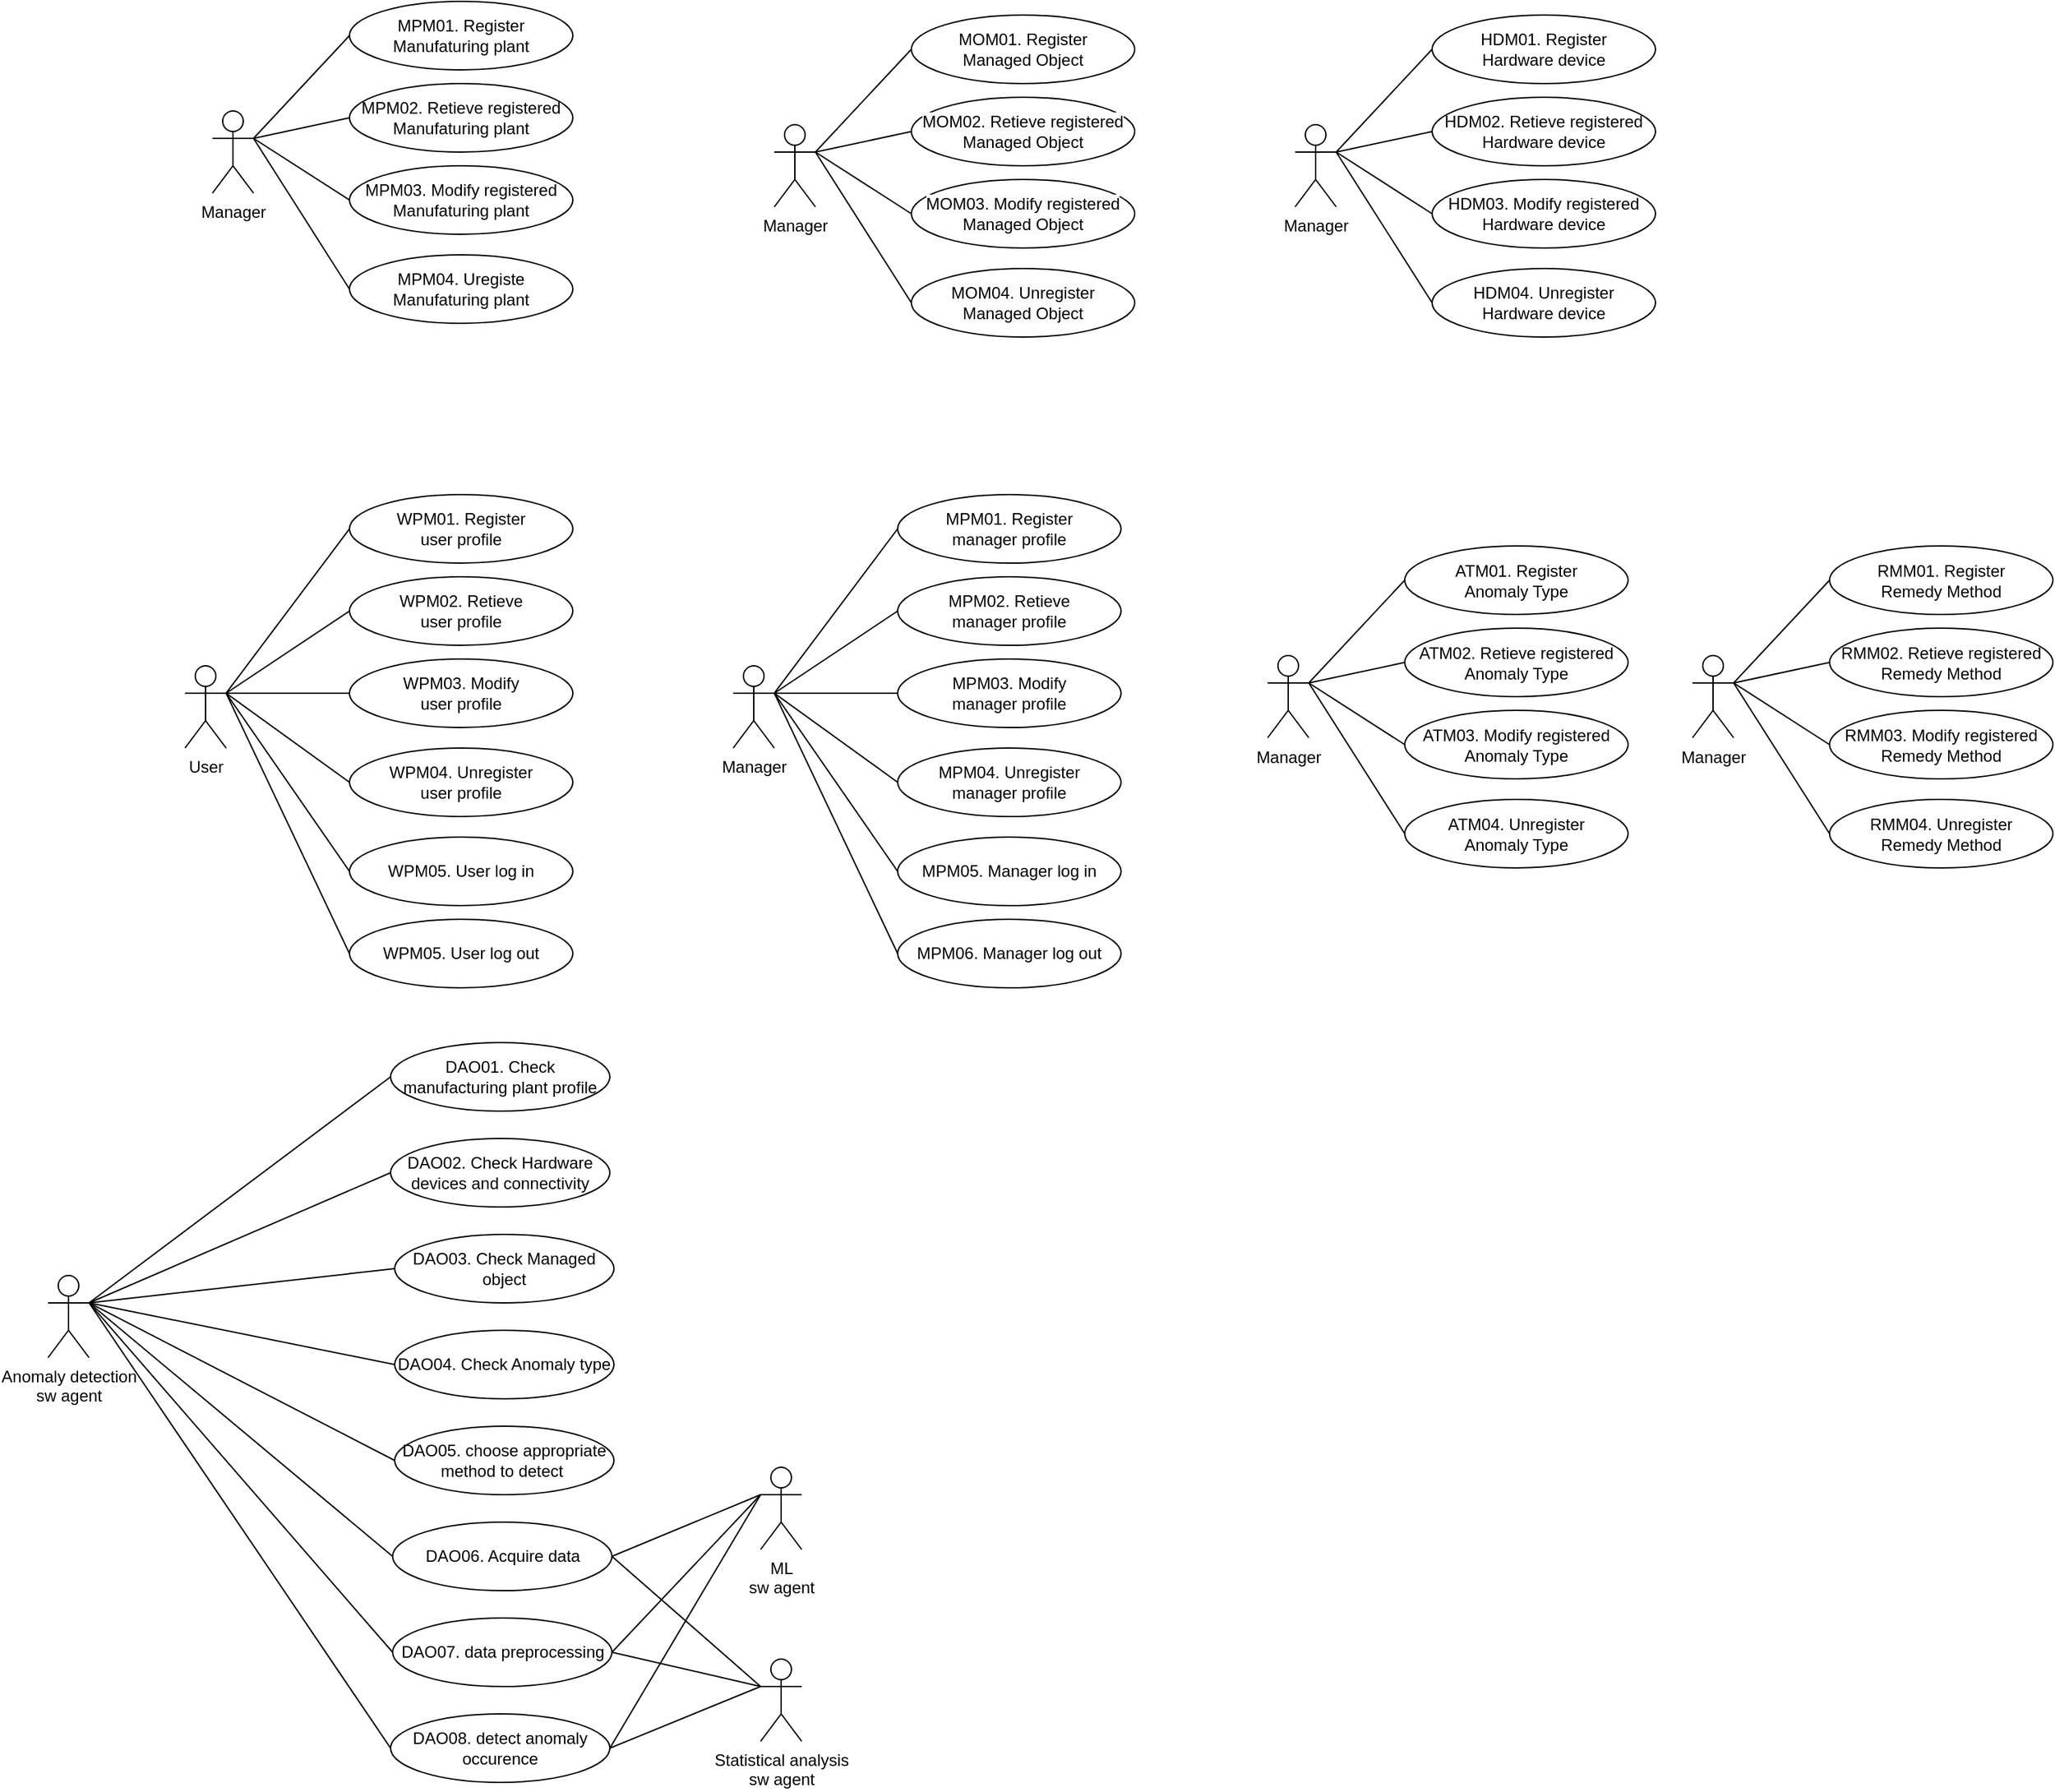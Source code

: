 <mxfile version="21.1.1" type="github">
  <diagram name="페이지-1" id="J1Gyva_0x2IWe9NpJs1t">
    <mxGraphModel dx="1488" dy="672" grid="1" gridSize="10" guides="1" tooltips="1" connect="1" arrows="1" fold="1" page="1" pageScale="1" pageWidth="827" pageHeight="1169" math="0" shadow="0">
      <root>
        <mxCell id="0" />
        <mxCell id="1" parent="0" />
        <mxCell id="SL4sinLKfhVQvQPkShJp-2" value="Manager" style="shape=umlActor;verticalLabelPosition=bottom;verticalAlign=top;html=1;outlineConnect=0;" vertex="1" parent="1">
          <mxGeometry x="-650" y="140" width="30" height="60" as="geometry" />
        </mxCell>
        <mxCell id="SL4sinLKfhVQvQPkShJp-3" value="MPM01. Register Manufaturing plant" style="ellipse;whiteSpace=wrap;html=1;" vertex="1" parent="1">
          <mxGeometry x="-550" y="60" width="163" height="50" as="geometry" />
        </mxCell>
        <mxCell id="SL4sinLKfhVQvQPkShJp-4" value="MPM02. Retieve registered Manufaturing plant" style="ellipse;whiteSpace=wrap;html=1;" vertex="1" parent="1">
          <mxGeometry x="-550" y="120" width="163" height="50" as="geometry" />
        </mxCell>
        <mxCell id="SL4sinLKfhVQvQPkShJp-5" value="MPM03. Modify registered Manufaturing plant" style="ellipse;whiteSpace=wrap;html=1;" vertex="1" parent="1">
          <mxGeometry x="-550" y="180" width="163" height="50" as="geometry" />
        </mxCell>
        <mxCell id="SL4sinLKfhVQvQPkShJp-6" value="MPM04. Uregiste Manufaturing plant" style="ellipse;whiteSpace=wrap;html=1;" vertex="1" parent="1">
          <mxGeometry x="-550" y="245" width="163" height="50" as="geometry" />
        </mxCell>
        <mxCell id="SL4sinLKfhVQvQPkShJp-8" value="" style="endArrow=none;html=1;rounded=0;exitX=1;exitY=0.333;exitDx=0;exitDy=0;exitPerimeter=0;entryX=0;entryY=0.5;entryDx=0;entryDy=0;" edge="1" parent="1" source="SL4sinLKfhVQvQPkShJp-2" target="SL4sinLKfhVQvQPkShJp-3">
          <mxGeometry width="50" height="50" relative="1" as="geometry">
            <mxPoint x="-390" y="320" as="sourcePoint" />
            <mxPoint x="-340" y="270" as="targetPoint" />
          </mxGeometry>
        </mxCell>
        <mxCell id="SL4sinLKfhVQvQPkShJp-9" value="" style="endArrow=none;html=1;rounded=0;entryX=0;entryY=0.5;entryDx=0;entryDy=0;" edge="1" parent="1" target="SL4sinLKfhVQvQPkShJp-4">
          <mxGeometry width="50" height="50" relative="1" as="geometry">
            <mxPoint x="-620" y="160" as="sourcePoint" />
            <mxPoint x="-540" y="95" as="targetPoint" />
          </mxGeometry>
        </mxCell>
        <mxCell id="SL4sinLKfhVQvQPkShJp-10" value="" style="endArrow=none;html=1;rounded=0;entryX=0;entryY=0.5;entryDx=0;entryDy=0;" edge="1" parent="1" target="SL4sinLKfhVQvQPkShJp-5">
          <mxGeometry width="50" height="50" relative="1" as="geometry">
            <mxPoint x="-620" y="160" as="sourcePoint" />
            <mxPoint x="-540" y="155" as="targetPoint" />
          </mxGeometry>
        </mxCell>
        <mxCell id="SL4sinLKfhVQvQPkShJp-11" value="" style="endArrow=none;html=1;rounded=0;entryX=0;entryY=0.5;entryDx=0;entryDy=0;" edge="1" parent="1" target="SL4sinLKfhVQvQPkShJp-6">
          <mxGeometry width="50" height="50" relative="1" as="geometry">
            <mxPoint x="-620" y="160" as="sourcePoint" />
            <mxPoint x="-540" y="215" as="targetPoint" />
          </mxGeometry>
        </mxCell>
        <mxCell id="SL4sinLKfhVQvQPkShJp-12" value="Manager" style="shape=umlActor;verticalLabelPosition=bottom;verticalAlign=top;html=1;outlineConnect=0;" vertex="1" parent="1">
          <mxGeometry x="-240" y="150" width="30" height="60" as="geometry" />
        </mxCell>
        <mxCell id="SL4sinLKfhVQvQPkShJp-13" value="MOM01. Register &lt;br&gt;Managed Object" style="ellipse;whiteSpace=wrap;html=1;" vertex="1" parent="1">
          <mxGeometry x="-140" y="70" width="163" height="50" as="geometry" />
        </mxCell>
        <mxCell id="SL4sinLKfhVQvQPkShJp-14" value="&lt;span style=&quot;color: rgb(0, 0, 0); font-family: Helvetica; font-size: 12px; font-style: normal; font-variant-ligatures: normal; font-variant-caps: normal; font-weight: 400; letter-spacing: normal; orphans: 2; text-align: center; text-indent: 0px; text-transform: none; widows: 2; word-spacing: 0px; -webkit-text-stroke-width: 0px; background-color: rgb(251, 251, 251); text-decoration-thickness: initial; text-decoration-style: initial; text-decoration-color: initial; float: none; display: inline !important;&quot;&gt;MOM02. Retieve registered Managed Object&lt;/span&gt;" style="ellipse;whiteSpace=wrap;html=1;" vertex="1" parent="1">
          <mxGeometry x="-140" y="130" width="163" height="50" as="geometry" />
        </mxCell>
        <mxCell id="SL4sinLKfhVQvQPkShJp-15" value="&lt;span style=&quot;color: rgb(0, 0, 0); font-family: Helvetica; font-size: 12px; font-style: normal; font-variant-ligatures: normal; font-variant-caps: normal; font-weight: 400; letter-spacing: normal; orphans: 2; text-align: center; text-indent: 0px; text-transform: none; widows: 2; word-spacing: 0px; -webkit-text-stroke-width: 0px; background-color: rgb(251, 251, 251); text-decoration-thickness: initial; text-decoration-style: initial; text-decoration-color: initial; float: none; display: inline !important;&quot;&gt;MOM03. Modify registered Managed Object&lt;/span&gt;" style="ellipse;whiteSpace=wrap;html=1;" vertex="1" parent="1">
          <mxGeometry x="-140" y="190" width="163" height="50" as="geometry" />
        </mxCell>
        <mxCell id="SL4sinLKfhVQvQPkShJp-16" value="&lt;span style=&quot;color: rgb(0, 0, 0); font-family: Helvetica; font-size: 12px; font-style: normal; font-variant-ligatures: normal; font-variant-caps: normal; font-weight: 400; letter-spacing: normal; orphans: 2; text-align: center; text-indent: 0px; text-transform: none; widows: 2; word-spacing: 0px; -webkit-text-stroke-width: 0px; background-color: rgb(251, 251, 251); text-decoration-thickness: initial; text-decoration-style: initial; text-decoration-color: initial; float: none; display: inline !important;&quot;&gt;MOM04. Unregister &lt;br&gt;Managed Object&lt;/span&gt;" style="ellipse;whiteSpace=wrap;html=1;" vertex="1" parent="1">
          <mxGeometry x="-140" y="255" width="163" height="50" as="geometry" />
        </mxCell>
        <mxCell id="SL4sinLKfhVQvQPkShJp-17" value="" style="endArrow=none;html=1;rounded=0;exitX=1;exitY=0.333;exitDx=0;exitDy=0;exitPerimeter=0;entryX=0;entryY=0.5;entryDx=0;entryDy=0;" edge="1" parent="1" source="SL4sinLKfhVQvQPkShJp-12" target="SL4sinLKfhVQvQPkShJp-13">
          <mxGeometry width="50" height="50" relative="1" as="geometry">
            <mxPoint x="20" y="330" as="sourcePoint" />
            <mxPoint x="70" y="280" as="targetPoint" />
          </mxGeometry>
        </mxCell>
        <mxCell id="SL4sinLKfhVQvQPkShJp-18" value="" style="endArrow=none;html=1;rounded=0;entryX=0;entryY=0.5;entryDx=0;entryDy=0;" edge="1" parent="1" target="SL4sinLKfhVQvQPkShJp-14">
          <mxGeometry width="50" height="50" relative="1" as="geometry">
            <mxPoint x="-210" y="170" as="sourcePoint" />
            <mxPoint x="-130" y="105" as="targetPoint" />
          </mxGeometry>
        </mxCell>
        <mxCell id="SL4sinLKfhVQvQPkShJp-19" value="" style="endArrow=none;html=1;rounded=0;entryX=0;entryY=0.5;entryDx=0;entryDy=0;" edge="1" parent="1" target="SL4sinLKfhVQvQPkShJp-15">
          <mxGeometry width="50" height="50" relative="1" as="geometry">
            <mxPoint x="-210" y="170" as="sourcePoint" />
            <mxPoint x="-130" y="165" as="targetPoint" />
          </mxGeometry>
        </mxCell>
        <mxCell id="SL4sinLKfhVQvQPkShJp-20" value="" style="endArrow=none;html=1;rounded=0;entryX=0;entryY=0.5;entryDx=0;entryDy=0;" edge="1" parent="1" target="SL4sinLKfhVQvQPkShJp-16">
          <mxGeometry width="50" height="50" relative="1" as="geometry">
            <mxPoint x="-210" y="170" as="sourcePoint" />
            <mxPoint x="-130" y="225" as="targetPoint" />
          </mxGeometry>
        </mxCell>
        <mxCell id="SL4sinLKfhVQvQPkShJp-30" value="Manager" style="shape=umlActor;verticalLabelPosition=bottom;verticalAlign=top;html=1;outlineConnect=0;" vertex="1" parent="1">
          <mxGeometry x="140" y="150" width="30" height="60" as="geometry" />
        </mxCell>
        <mxCell id="SL4sinLKfhVQvQPkShJp-31" value="HDM01. Register &lt;br&gt;Hardware device" style="ellipse;whiteSpace=wrap;html=1;" vertex="1" parent="1">
          <mxGeometry x="240" y="70" width="163" height="50" as="geometry" />
        </mxCell>
        <mxCell id="SL4sinLKfhVQvQPkShJp-32" value="HDM02. Retieve registered Hardware device" style="ellipse;whiteSpace=wrap;html=1;" vertex="1" parent="1">
          <mxGeometry x="240" y="130" width="163" height="50" as="geometry" />
        </mxCell>
        <mxCell id="SL4sinLKfhVQvQPkShJp-33" value="HDM03. Modify registered Hardware device" style="ellipse;whiteSpace=wrap;html=1;" vertex="1" parent="1">
          <mxGeometry x="240" y="190" width="163" height="50" as="geometry" />
        </mxCell>
        <mxCell id="SL4sinLKfhVQvQPkShJp-34" value="HDM04. Unregister &lt;br&gt;Hardware device" style="ellipse;whiteSpace=wrap;html=1;" vertex="1" parent="1">
          <mxGeometry x="240" y="255" width="163" height="50" as="geometry" />
        </mxCell>
        <mxCell id="SL4sinLKfhVQvQPkShJp-35" value="" style="endArrow=none;html=1;rounded=0;exitX=1;exitY=0.333;exitDx=0;exitDy=0;exitPerimeter=0;entryX=0;entryY=0.5;entryDx=0;entryDy=0;" edge="1" parent="1" source="SL4sinLKfhVQvQPkShJp-30" target="SL4sinLKfhVQvQPkShJp-31">
          <mxGeometry width="50" height="50" relative="1" as="geometry">
            <mxPoint x="400" y="330" as="sourcePoint" />
            <mxPoint x="450" y="280" as="targetPoint" />
          </mxGeometry>
        </mxCell>
        <mxCell id="SL4sinLKfhVQvQPkShJp-36" value="" style="endArrow=none;html=1;rounded=0;entryX=0;entryY=0.5;entryDx=0;entryDy=0;" edge="1" parent="1" target="SL4sinLKfhVQvQPkShJp-32">
          <mxGeometry width="50" height="50" relative="1" as="geometry">
            <mxPoint x="170" y="170" as="sourcePoint" />
            <mxPoint x="250" y="105" as="targetPoint" />
          </mxGeometry>
        </mxCell>
        <mxCell id="SL4sinLKfhVQvQPkShJp-37" value="" style="endArrow=none;html=1;rounded=0;entryX=0;entryY=0.5;entryDx=0;entryDy=0;" edge="1" parent="1" target="SL4sinLKfhVQvQPkShJp-33">
          <mxGeometry width="50" height="50" relative="1" as="geometry">
            <mxPoint x="170" y="170" as="sourcePoint" />
            <mxPoint x="250" y="165" as="targetPoint" />
          </mxGeometry>
        </mxCell>
        <mxCell id="SL4sinLKfhVQvQPkShJp-38" value="" style="endArrow=none;html=1;rounded=0;entryX=0;entryY=0.5;entryDx=0;entryDy=0;" edge="1" parent="1" target="SL4sinLKfhVQvQPkShJp-34">
          <mxGeometry width="50" height="50" relative="1" as="geometry">
            <mxPoint x="170" y="170" as="sourcePoint" />
            <mxPoint x="250" y="225" as="targetPoint" />
          </mxGeometry>
        </mxCell>
        <mxCell id="SL4sinLKfhVQvQPkShJp-41" value="User" style="shape=umlActor;verticalLabelPosition=bottom;verticalAlign=top;html=1;outlineConnect=0;" vertex="1" parent="1">
          <mxGeometry x="-670" y="545" width="30" height="60" as="geometry" />
        </mxCell>
        <mxCell id="SL4sinLKfhVQvQPkShJp-42" value="WPM01. Register &lt;br&gt;user profile" style="ellipse;whiteSpace=wrap;html=1;" vertex="1" parent="1">
          <mxGeometry x="-550" y="420" width="163" height="50" as="geometry" />
        </mxCell>
        <mxCell id="SL4sinLKfhVQvQPkShJp-43" value="WPM02. Retieve&lt;br style=&quot;border-color: var(--border-color);&quot;&gt;user profile" style="ellipse;whiteSpace=wrap;html=1;" vertex="1" parent="1">
          <mxGeometry x="-550" y="480" width="163" height="50" as="geometry" />
        </mxCell>
        <mxCell id="SL4sinLKfhVQvQPkShJp-44" value="WPM03. Modify&lt;br style=&quot;border-color: var(--border-color);&quot;&gt;user profile" style="ellipse;whiteSpace=wrap;html=1;" vertex="1" parent="1">
          <mxGeometry x="-550" y="540" width="163" height="50" as="geometry" />
        </mxCell>
        <mxCell id="SL4sinLKfhVQvQPkShJp-45" value="WPM04. Unregister&lt;br style=&quot;border-color: var(--border-color);&quot;&gt;user profile" style="ellipse;whiteSpace=wrap;html=1;" vertex="1" parent="1">
          <mxGeometry x="-550" y="605" width="163" height="50" as="geometry" />
        </mxCell>
        <mxCell id="SL4sinLKfhVQvQPkShJp-46" value="" style="endArrow=none;html=1;rounded=0;exitX=1;exitY=0.333;exitDx=0;exitDy=0;exitPerimeter=0;entryX=0;entryY=0.5;entryDx=0;entryDy=0;" edge="1" parent="1" source="SL4sinLKfhVQvQPkShJp-41" target="SL4sinLKfhVQvQPkShJp-42">
          <mxGeometry width="50" height="50" relative="1" as="geometry">
            <mxPoint x="-390" y="680" as="sourcePoint" />
            <mxPoint x="-340" y="630" as="targetPoint" />
          </mxGeometry>
        </mxCell>
        <mxCell id="SL4sinLKfhVQvQPkShJp-47" value="" style="endArrow=none;html=1;rounded=0;entryX=0;entryY=0.5;entryDx=0;entryDy=0;" edge="1" parent="1" target="SL4sinLKfhVQvQPkShJp-43" source="SL4sinLKfhVQvQPkShJp-41">
          <mxGeometry width="50" height="50" relative="1" as="geometry">
            <mxPoint x="-630" y="580" as="sourcePoint" />
            <mxPoint x="-540" y="455" as="targetPoint" />
          </mxGeometry>
        </mxCell>
        <mxCell id="SL4sinLKfhVQvQPkShJp-48" value="" style="endArrow=none;html=1;rounded=0;entryX=0;entryY=0.5;entryDx=0;entryDy=0;exitX=1;exitY=0.333;exitDx=0;exitDy=0;exitPerimeter=0;" edge="1" parent="1" target="SL4sinLKfhVQvQPkShJp-44" source="SL4sinLKfhVQvQPkShJp-41">
          <mxGeometry width="50" height="50" relative="1" as="geometry">
            <mxPoint x="-630" y="570" as="sourcePoint" />
            <mxPoint x="-540" y="515" as="targetPoint" />
          </mxGeometry>
        </mxCell>
        <mxCell id="SL4sinLKfhVQvQPkShJp-49" value="" style="endArrow=none;html=1;rounded=0;entryX=0;entryY=0.5;entryDx=0;entryDy=0;exitX=1;exitY=0.333;exitDx=0;exitDy=0;exitPerimeter=0;" edge="1" parent="1" target="SL4sinLKfhVQvQPkShJp-45" source="SL4sinLKfhVQvQPkShJp-41">
          <mxGeometry width="50" height="50" relative="1" as="geometry">
            <mxPoint x="-630" y="580" as="sourcePoint" />
            <mxPoint x="-540" y="575" as="targetPoint" />
          </mxGeometry>
        </mxCell>
        <mxCell id="SL4sinLKfhVQvQPkShJp-50" value="WPM05. User log in" style="ellipse;whiteSpace=wrap;html=1;" vertex="1" parent="1">
          <mxGeometry x="-550" y="670" width="163" height="50" as="geometry" />
        </mxCell>
        <mxCell id="SL4sinLKfhVQvQPkShJp-51" value="WPM05. User log out" style="ellipse;whiteSpace=wrap;html=1;" vertex="1" parent="1">
          <mxGeometry x="-550" y="730" width="163" height="50" as="geometry" />
        </mxCell>
        <mxCell id="SL4sinLKfhVQvQPkShJp-55" value="" style="endArrow=none;html=1;rounded=0;entryX=0;entryY=0.5;entryDx=0;entryDy=0;exitX=1;exitY=0.333;exitDx=0;exitDy=0;exitPerimeter=0;" edge="1" parent="1" source="SL4sinLKfhVQvQPkShJp-41" target="SL4sinLKfhVQvQPkShJp-50">
          <mxGeometry width="50" height="50" relative="1" as="geometry">
            <mxPoint x="-630" y="580" as="sourcePoint" />
            <mxPoint x="-300" y="740" as="targetPoint" />
          </mxGeometry>
        </mxCell>
        <mxCell id="SL4sinLKfhVQvQPkShJp-56" value="" style="endArrow=none;html=1;rounded=0;entryX=0;entryY=0.5;entryDx=0;entryDy=0;exitX=1;exitY=0.333;exitDx=0;exitDy=0;exitPerimeter=0;" edge="1" parent="1" source="SL4sinLKfhVQvQPkShJp-41" target="SL4sinLKfhVQvQPkShJp-51">
          <mxGeometry width="50" height="50" relative="1" as="geometry">
            <mxPoint x="-630" y="570" as="sourcePoint" />
            <mxPoint x="-300" y="740" as="targetPoint" />
          </mxGeometry>
        </mxCell>
        <mxCell id="SL4sinLKfhVQvQPkShJp-58" value="Manager" style="shape=umlActor;verticalLabelPosition=bottom;verticalAlign=top;html=1;outlineConnect=0;" vertex="1" parent="1">
          <mxGeometry x="-270" y="545" width="30" height="60" as="geometry" />
        </mxCell>
        <mxCell id="SL4sinLKfhVQvQPkShJp-59" value="MPM01. Register &lt;br&gt;manager profile" style="ellipse;whiteSpace=wrap;html=1;" vertex="1" parent="1">
          <mxGeometry x="-150" y="420" width="163" height="50" as="geometry" />
        </mxCell>
        <mxCell id="SL4sinLKfhVQvQPkShJp-60" value="MPM02. Retieve&lt;br style=&quot;border-color: var(--border-color);&quot;&gt;manager profile" style="ellipse;whiteSpace=wrap;html=1;" vertex="1" parent="1">
          <mxGeometry x="-150" y="480" width="163" height="50" as="geometry" />
        </mxCell>
        <mxCell id="SL4sinLKfhVQvQPkShJp-61" value="MPM03. Modify&lt;br style=&quot;border-color: var(--border-color);&quot;&gt;manager profile" style="ellipse;whiteSpace=wrap;html=1;" vertex="1" parent="1">
          <mxGeometry x="-150" y="540" width="163" height="50" as="geometry" />
        </mxCell>
        <mxCell id="SL4sinLKfhVQvQPkShJp-62" value="MPM04. Unregister&lt;br style=&quot;border-color: var(--border-color);&quot;&gt;manager profile" style="ellipse;whiteSpace=wrap;html=1;" vertex="1" parent="1">
          <mxGeometry x="-150" y="605" width="163" height="50" as="geometry" />
        </mxCell>
        <mxCell id="SL4sinLKfhVQvQPkShJp-63" value="" style="endArrow=none;html=1;rounded=0;exitX=1;exitY=0.333;exitDx=0;exitDy=0;exitPerimeter=0;entryX=0;entryY=0.5;entryDx=0;entryDy=0;" edge="1" parent="1" source="SL4sinLKfhVQvQPkShJp-58" target="SL4sinLKfhVQvQPkShJp-59">
          <mxGeometry width="50" height="50" relative="1" as="geometry">
            <mxPoint x="10" y="680" as="sourcePoint" />
            <mxPoint x="60" y="630" as="targetPoint" />
          </mxGeometry>
        </mxCell>
        <mxCell id="SL4sinLKfhVQvQPkShJp-64" value="" style="endArrow=none;html=1;rounded=0;entryX=0;entryY=0.5;entryDx=0;entryDy=0;" edge="1" parent="1" source="SL4sinLKfhVQvQPkShJp-58" target="SL4sinLKfhVQvQPkShJp-60">
          <mxGeometry width="50" height="50" relative="1" as="geometry">
            <mxPoint x="-230" y="580" as="sourcePoint" />
            <mxPoint x="-140" y="455" as="targetPoint" />
          </mxGeometry>
        </mxCell>
        <mxCell id="SL4sinLKfhVQvQPkShJp-65" value="" style="endArrow=none;html=1;rounded=0;entryX=0;entryY=0.5;entryDx=0;entryDy=0;exitX=1;exitY=0.333;exitDx=0;exitDy=0;exitPerimeter=0;" edge="1" parent="1" source="SL4sinLKfhVQvQPkShJp-58" target="SL4sinLKfhVQvQPkShJp-61">
          <mxGeometry width="50" height="50" relative="1" as="geometry">
            <mxPoint x="-230" y="570" as="sourcePoint" />
            <mxPoint x="-140" y="515" as="targetPoint" />
          </mxGeometry>
        </mxCell>
        <mxCell id="SL4sinLKfhVQvQPkShJp-66" value="" style="endArrow=none;html=1;rounded=0;entryX=0;entryY=0.5;entryDx=0;entryDy=0;exitX=1;exitY=0.333;exitDx=0;exitDy=0;exitPerimeter=0;" edge="1" parent="1" source="SL4sinLKfhVQvQPkShJp-58" target="SL4sinLKfhVQvQPkShJp-62">
          <mxGeometry width="50" height="50" relative="1" as="geometry">
            <mxPoint x="-230" y="580" as="sourcePoint" />
            <mxPoint x="-140" y="575" as="targetPoint" />
          </mxGeometry>
        </mxCell>
        <mxCell id="SL4sinLKfhVQvQPkShJp-67" value="MPM05. Manager log in" style="ellipse;whiteSpace=wrap;html=1;" vertex="1" parent="1">
          <mxGeometry x="-150" y="670" width="163" height="50" as="geometry" />
        </mxCell>
        <mxCell id="SL4sinLKfhVQvQPkShJp-68" value="MPM06. Manager log out" style="ellipse;whiteSpace=wrap;html=1;" vertex="1" parent="1">
          <mxGeometry x="-150" y="730" width="163" height="50" as="geometry" />
        </mxCell>
        <mxCell id="SL4sinLKfhVQvQPkShJp-69" value="" style="endArrow=none;html=1;rounded=0;entryX=0;entryY=0.5;entryDx=0;entryDy=0;exitX=1;exitY=0.333;exitDx=0;exitDy=0;exitPerimeter=0;" edge="1" parent="1" source="SL4sinLKfhVQvQPkShJp-58" target="SL4sinLKfhVQvQPkShJp-67">
          <mxGeometry width="50" height="50" relative="1" as="geometry">
            <mxPoint x="-230" y="580" as="sourcePoint" />
            <mxPoint x="100" y="740" as="targetPoint" />
          </mxGeometry>
        </mxCell>
        <mxCell id="SL4sinLKfhVQvQPkShJp-70" value="" style="endArrow=none;html=1;rounded=0;entryX=0;entryY=0.5;entryDx=0;entryDy=0;exitX=1;exitY=0.333;exitDx=0;exitDy=0;exitPerimeter=0;" edge="1" parent="1" source="SL4sinLKfhVQvQPkShJp-58" target="SL4sinLKfhVQvQPkShJp-68">
          <mxGeometry width="50" height="50" relative="1" as="geometry">
            <mxPoint x="-230" y="570" as="sourcePoint" />
            <mxPoint x="100" y="740" as="targetPoint" />
          </mxGeometry>
        </mxCell>
        <mxCell id="SL4sinLKfhVQvQPkShJp-74" value="Manager" style="shape=umlActor;verticalLabelPosition=bottom;verticalAlign=top;html=1;outlineConnect=0;" vertex="1" parent="1">
          <mxGeometry x="120" y="537.5" width="30" height="60" as="geometry" />
        </mxCell>
        <mxCell id="SL4sinLKfhVQvQPkShJp-75" value="ATM01. Register &lt;br&gt;Anomaly Type" style="ellipse;whiteSpace=wrap;html=1;" vertex="1" parent="1">
          <mxGeometry x="220" y="457.5" width="163" height="50" as="geometry" />
        </mxCell>
        <mxCell id="SL4sinLKfhVQvQPkShJp-76" value="ATM02. Retieve registered Anomaly Type" style="ellipse;whiteSpace=wrap;html=1;" vertex="1" parent="1">
          <mxGeometry x="220" y="517.5" width="163" height="50" as="geometry" />
        </mxCell>
        <mxCell id="SL4sinLKfhVQvQPkShJp-77" value="ATM03. Modify registered Anomaly Type" style="ellipse;whiteSpace=wrap;html=1;" vertex="1" parent="1">
          <mxGeometry x="220" y="577.5" width="163" height="50" as="geometry" />
        </mxCell>
        <mxCell id="SL4sinLKfhVQvQPkShJp-78" value="ATM04. Unregister &lt;br&gt;Anomaly Type" style="ellipse;whiteSpace=wrap;html=1;" vertex="1" parent="1">
          <mxGeometry x="220" y="642.5" width="163" height="50" as="geometry" />
        </mxCell>
        <mxCell id="SL4sinLKfhVQvQPkShJp-79" value="" style="endArrow=none;html=1;rounded=0;exitX=1;exitY=0.333;exitDx=0;exitDy=0;exitPerimeter=0;entryX=0;entryY=0.5;entryDx=0;entryDy=0;" edge="1" parent="1" source="SL4sinLKfhVQvQPkShJp-74" target="SL4sinLKfhVQvQPkShJp-75">
          <mxGeometry width="50" height="50" relative="1" as="geometry">
            <mxPoint x="380" y="717.5" as="sourcePoint" />
            <mxPoint x="430" y="667.5" as="targetPoint" />
          </mxGeometry>
        </mxCell>
        <mxCell id="SL4sinLKfhVQvQPkShJp-80" value="" style="endArrow=none;html=1;rounded=0;entryX=0;entryY=0.5;entryDx=0;entryDy=0;" edge="1" parent="1" target="SL4sinLKfhVQvQPkShJp-76">
          <mxGeometry width="50" height="50" relative="1" as="geometry">
            <mxPoint x="150" y="557.5" as="sourcePoint" />
            <mxPoint x="230" y="492.5" as="targetPoint" />
          </mxGeometry>
        </mxCell>
        <mxCell id="SL4sinLKfhVQvQPkShJp-81" value="" style="endArrow=none;html=1;rounded=0;entryX=0;entryY=0.5;entryDx=0;entryDy=0;" edge="1" parent="1" target="SL4sinLKfhVQvQPkShJp-77">
          <mxGeometry width="50" height="50" relative="1" as="geometry">
            <mxPoint x="150" y="557.5" as="sourcePoint" />
            <mxPoint x="230" y="552.5" as="targetPoint" />
          </mxGeometry>
        </mxCell>
        <mxCell id="SL4sinLKfhVQvQPkShJp-82" value="" style="endArrow=none;html=1;rounded=0;entryX=0;entryY=0.5;entryDx=0;entryDy=0;" edge="1" parent="1" target="SL4sinLKfhVQvQPkShJp-78">
          <mxGeometry width="50" height="50" relative="1" as="geometry">
            <mxPoint x="150" y="557.5" as="sourcePoint" />
            <mxPoint x="230" y="612.5" as="targetPoint" />
          </mxGeometry>
        </mxCell>
        <mxCell id="SL4sinLKfhVQvQPkShJp-83" value="Manager" style="shape=umlActor;verticalLabelPosition=bottom;verticalAlign=top;html=1;outlineConnect=0;" vertex="1" parent="1">
          <mxGeometry x="430" y="537.5" width="30" height="60" as="geometry" />
        </mxCell>
        <mxCell id="SL4sinLKfhVQvQPkShJp-84" value="RMM01. Register &lt;br&gt;Remedy Method" style="ellipse;whiteSpace=wrap;html=1;" vertex="1" parent="1">
          <mxGeometry x="530" y="457.5" width="163" height="50" as="geometry" />
        </mxCell>
        <mxCell id="SL4sinLKfhVQvQPkShJp-85" value="RMM02. Retieve registered Remedy Method" style="ellipse;whiteSpace=wrap;html=1;" vertex="1" parent="1">
          <mxGeometry x="530" y="517.5" width="163" height="50" as="geometry" />
        </mxCell>
        <mxCell id="SL4sinLKfhVQvQPkShJp-86" value="RMM03. Modify registered Remedy Method" style="ellipse;whiteSpace=wrap;html=1;" vertex="1" parent="1">
          <mxGeometry x="530" y="577.5" width="163" height="50" as="geometry" />
        </mxCell>
        <mxCell id="SL4sinLKfhVQvQPkShJp-87" value="RMM04. Unregister &lt;br&gt;Remedy Method" style="ellipse;whiteSpace=wrap;html=1;" vertex="1" parent="1">
          <mxGeometry x="530" y="642.5" width="163" height="50" as="geometry" />
        </mxCell>
        <mxCell id="SL4sinLKfhVQvQPkShJp-88" value="" style="endArrow=none;html=1;rounded=0;exitX=1;exitY=0.333;exitDx=0;exitDy=0;exitPerimeter=0;entryX=0;entryY=0.5;entryDx=0;entryDy=0;" edge="1" parent="1" source="SL4sinLKfhVQvQPkShJp-83" target="SL4sinLKfhVQvQPkShJp-84">
          <mxGeometry width="50" height="50" relative="1" as="geometry">
            <mxPoint x="690" y="717.5" as="sourcePoint" />
            <mxPoint x="740" y="667.5" as="targetPoint" />
          </mxGeometry>
        </mxCell>
        <mxCell id="SL4sinLKfhVQvQPkShJp-89" value="" style="endArrow=none;html=1;rounded=0;entryX=0;entryY=0.5;entryDx=0;entryDy=0;" edge="1" parent="1" target="SL4sinLKfhVQvQPkShJp-85">
          <mxGeometry width="50" height="50" relative="1" as="geometry">
            <mxPoint x="460" y="557.5" as="sourcePoint" />
            <mxPoint x="540" y="492.5" as="targetPoint" />
          </mxGeometry>
        </mxCell>
        <mxCell id="SL4sinLKfhVQvQPkShJp-90" value="" style="endArrow=none;html=1;rounded=0;entryX=0;entryY=0.5;entryDx=0;entryDy=0;" edge="1" parent="1" target="SL4sinLKfhVQvQPkShJp-86">
          <mxGeometry width="50" height="50" relative="1" as="geometry">
            <mxPoint x="460" y="557.5" as="sourcePoint" />
            <mxPoint x="540" y="552.5" as="targetPoint" />
          </mxGeometry>
        </mxCell>
        <mxCell id="SL4sinLKfhVQvQPkShJp-91" value="" style="endArrow=none;html=1;rounded=0;entryX=0;entryY=0.5;entryDx=0;entryDy=0;" edge="1" parent="1" target="SL4sinLKfhVQvQPkShJp-87">
          <mxGeometry width="50" height="50" relative="1" as="geometry">
            <mxPoint x="460" y="557.5" as="sourcePoint" />
            <mxPoint x="540" y="612.5" as="targetPoint" />
          </mxGeometry>
        </mxCell>
        <mxCell id="SL4sinLKfhVQvQPkShJp-92" value="Anomaly detection&lt;br&gt;sw agent" style="shape=umlActor;verticalLabelPosition=bottom;verticalAlign=top;html=1;outlineConnect=0;" vertex="1" parent="1">
          <mxGeometry x="-770" y="990" width="30" height="60" as="geometry" />
        </mxCell>
        <mxCell id="SL4sinLKfhVQvQPkShJp-99" value="DAO01. Check manufacturing plant profile" style="ellipse;whiteSpace=wrap;html=1;" vertex="1" parent="1">
          <mxGeometry x="-520" y="820" width="160" height="50" as="geometry" />
        </mxCell>
        <mxCell id="SL4sinLKfhVQvQPkShJp-100" value="DAO02. Check Hardware devices and connectivity" style="ellipse;whiteSpace=wrap;html=1;" vertex="1" parent="1">
          <mxGeometry x="-520" y="890" width="160" height="50" as="geometry" />
        </mxCell>
        <mxCell id="SL4sinLKfhVQvQPkShJp-101" value="DAO03. Check Managed object" style="ellipse;whiteSpace=wrap;html=1;" vertex="1" parent="1">
          <mxGeometry x="-517" y="960" width="160" height="50" as="geometry" />
        </mxCell>
        <mxCell id="SL4sinLKfhVQvQPkShJp-102" value="DAO04. Check Anomaly type" style="ellipse;whiteSpace=wrap;html=1;" vertex="1" parent="1">
          <mxGeometry x="-517" y="1030" width="160" height="50" as="geometry" />
        </mxCell>
        <mxCell id="SL4sinLKfhVQvQPkShJp-103" value="DAO06. Acquire data" style="ellipse;whiteSpace=wrap;html=1;" vertex="1" parent="1">
          <mxGeometry x="-518.5" y="1170" width="160" height="50" as="geometry" />
        </mxCell>
        <mxCell id="SL4sinLKfhVQvQPkShJp-104" value="DAO07. data preprocessing" style="ellipse;whiteSpace=wrap;html=1;" vertex="1" parent="1">
          <mxGeometry x="-518.5" y="1240" width="160" height="50" as="geometry" />
        </mxCell>
        <mxCell id="SL4sinLKfhVQvQPkShJp-105" value="DAO05. choose appropriate method to detect&amp;nbsp;" style="ellipse;whiteSpace=wrap;html=1;" vertex="1" parent="1">
          <mxGeometry x="-517" y="1100" width="160" height="50" as="geometry" />
        </mxCell>
        <mxCell id="SL4sinLKfhVQvQPkShJp-106" value="DAO08. detect anomaly occurence" style="ellipse;whiteSpace=wrap;html=1;" vertex="1" parent="1">
          <mxGeometry x="-520" y="1310" width="160" height="50" as="geometry" />
        </mxCell>
        <mxCell id="SL4sinLKfhVQvQPkShJp-107" value="ML&lt;br&gt;sw agent" style="shape=umlActor;verticalLabelPosition=bottom;verticalAlign=top;html=1;outlineConnect=0;" vertex="1" parent="1">
          <mxGeometry x="-250" y="1130" width="30" height="60" as="geometry" />
        </mxCell>
        <mxCell id="SL4sinLKfhVQvQPkShJp-108" value="Statistical analysis&lt;br&gt;sw agent" style="shape=umlActor;verticalLabelPosition=bottom;verticalAlign=top;html=1;outlineConnect=0;" vertex="1" parent="1">
          <mxGeometry x="-250" y="1270" width="30" height="60" as="geometry" />
        </mxCell>
        <mxCell id="SL4sinLKfhVQvQPkShJp-109" value="" style="endArrow=none;html=1;rounded=0;entryX=0;entryY=0.5;entryDx=0;entryDy=0;exitX=1;exitY=0.333;exitDx=0;exitDy=0;exitPerimeter=0;" edge="1" parent="1" source="SL4sinLKfhVQvQPkShJp-92" target="SL4sinLKfhVQvQPkShJp-105">
          <mxGeometry width="50" height="50" relative="1" as="geometry">
            <mxPoint x="-620" y="1169" as="sourcePoint" />
            <mxPoint x="-530" y="1359" as="targetPoint" />
          </mxGeometry>
        </mxCell>
        <mxCell id="SL4sinLKfhVQvQPkShJp-110" value="" style="endArrow=none;html=1;rounded=0;entryX=0;entryY=0.5;entryDx=0;entryDy=0;exitX=1;exitY=0.333;exitDx=0;exitDy=0;exitPerimeter=0;" edge="1" parent="1" source="SL4sinLKfhVQvQPkShJp-92" target="SL4sinLKfhVQvQPkShJp-102">
          <mxGeometry width="50" height="50" relative="1" as="geometry">
            <mxPoint x="-660" y="880" as="sourcePoint" />
            <mxPoint x="-537" y="1265" as="targetPoint" />
          </mxGeometry>
        </mxCell>
        <mxCell id="SL4sinLKfhVQvQPkShJp-111" value="" style="endArrow=none;html=1;rounded=0;entryX=0;entryY=0.5;entryDx=0;entryDy=0;exitX=1;exitY=0.333;exitDx=0;exitDy=0;exitPerimeter=0;" edge="1" parent="1" source="SL4sinLKfhVQvQPkShJp-92" target="SL4sinLKfhVQvQPkShJp-101">
          <mxGeometry width="50" height="50" relative="1" as="geometry">
            <mxPoint x="-640" y="1160" as="sourcePoint" />
            <mxPoint x="-537" y="1195" as="targetPoint" />
          </mxGeometry>
        </mxCell>
        <mxCell id="SL4sinLKfhVQvQPkShJp-113" value="" style="endArrow=none;html=1;rounded=0;entryX=0;entryY=0.5;entryDx=0;entryDy=0;exitX=1;exitY=0.333;exitDx=0;exitDy=0;exitPerimeter=0;" edge="1" parent="1" source="SL4sinLKfhVQvQPkShJp-92" target="SL4sinLKfhVQvQPkShJp-100">
          <mxGeometry width="50" height="50" relative="1" as="geometry">
            <mxPoint x="-630" y="1170" as="sourcePoint" />
            <mxPoint x="-537" y="1125" as="targetPoint" />
          </mxGeometry>
        </mxCell>
        <mxCell id="SL4sinLKfhVQvQPkShJp-114" value="" style="endArrow=none;html=1;rounded=0;entryX=0;entryY=0.5;entryDx=0;entryDy=0;exitX=1;exitY=0.333;exitDx=0;exitDy=0;exitPerimeter=0;" edge="1" parent="1" source="SL4sinLKfhVQvQPkShJp-92" target="SL4sinLKfhVQvQPkShJp-99">
          <mxGeometry width="50" height="50" relative="1" as="geometry">
            <mxPoint x="-670" y="870" as="sourcePoint" />
            <mxPoint x="-540" y="1055" as="targetPoint" />
          </mxGeometry>
        </mxCell>
        <mxCell id="SL4sinLKfhVQvQPkShJp-115" value="" style="endArrow=none;html=1;rounded=0;entryX=0;entryY=0.5;entryDx=0;entryDy=0;exitX=1;exitY=0.333;exitDx=0;exitDy=0;exitPerimeter=0;" edge="1" parent="1" source="SL4sinLKfhVQvQPkShJp-92" target="SL4sinLKfhVQvQPkShJp-103">
          <mxGeometry width="50" height="50" relative="1" as="geometry">
            <mxPoint x="-670" y="870" as="sourcePoint" />
            <mxPoint x="-540" y="985" as="targetPoint" />
          </mxGeometry>
        </mxCell>
        <mxCell id="SL4sinLKfhVQvQPkShJp-116" value="" style="endArrow=none;html=1;rounded=0;entryX=0;entryY=0.5;entryDx=0;entryDy=0;exitX=1;exitY=0.333;exitDx=0;exitDy=0;exitPerimeter=0;" edge="1" parent="1" source="SL4sinLKfhVQvQPkShJp-92" target="SL4sinLKfhVQvQPkShJp-104">
          <mxGeometry width="50" height="50" relative="1" as="geometry">
            <mxPoint x="-670" y="870" as="sourcePoint" />
            <mxPoint x="-539" y="1335" as="targetPoint" />
          </mxGeometry>
        </mxCell>
        <mxCell id="SL4sinLKfhVQvQPkShJp-117" value="" style="endArrow=none;html=1;rounded=0;entryX=0;entryY=0.5;entryDx=0;entryDy=0;exitX=1;exitY=0.333;exitDx=0;exitDy=0;exitPerimeter=0;" edge="1" parent="1" source="SL4sinLKfhVQvQPkShJp-92" target="SL4sinLKfhVQvQPkShJp-106">
          <mxGeometry width="50" height="50" relative="1" as="geometry">
            <mxPoint x="-640" y="1160" as="sourcePoint" />
            <mxPoint x="-539" y="1405" as="targetPoint" />
          </mxGeometry>
        </mxCell>
        <mxCell id="SL4sinLKfhVQvQPkShJp-118" value="" style="endArrow=none;html=1;rounded=0;exitX=0;exitY=0.333;exitDx=0;exitDy=0;exitPerimeter=0;entryX=1;entryY=0.5;entryDx=0;entryDy=0;" edge="1" parent="1" source="SL4sinLKfhVQvQPkShJp-107" target="SL4sinLKfhVQvQPkShJp-104">
          <mxGeometry width="50" height="50" relative="1" as="geometry">
            <mxPoint x="-630" y="1170" as="sourcePoint" />
            <mxPoint x="-520" y="1265" as="targetPoint" />
          </mxGeometry>
        </mxCell>
        <mxCell id="SL4sinLKfhVQvQPkShJp-119" value="" style="endArrow=none;html=1;rounded=0;entryX=1;entryY=0.5;entryDx=0;entryDy=0;exitX=0;exitY=0.333;exitDx=0;exitDy=0;exitPerimeter=0;" edge="1" parent="1" source="SL4sinLKfhVQvQPkShJp-107" target="SL4sinLKfhVQvQPkShJp-106">
          <mxGeometry width="50" height="50" relative="1" as="geometry">
            <mxPoint x="-270" y="1090" as="sourcePoint" />
            <mxPoint x="-349" y="1275" as="targetPoint" />
          </mxGeometry>
        </mxCell>
        <mxCell id="SL4sinLKfhVQvQPkShJp-120" value="" style="endArrow=none;html=1;rounded=0;entryX=1;entryY=0.5;entryDx=0;entryDy=0;exitX=0;exitY=0.333;exitDx=0;exitDy=0;exitPerimeter=0;" edge="1" parent="1" source="SL4sinLKfhVQvQPkShJp-108" target="SL4sinLKfhVQvQPkShJp-104">
          <mxGeometry width="50" height="50" relative="1" as="geometry">
            <mxPoint x="-260" y="1180" as="sourcePoint" />
            <mxPoint x="-350" y="1345" as="targetPoint" />
          </mxGeometry>
        </mxCell>
        <mxCell id="SL4sinLKfhVQvQPkShJp-121" value="" style="endArrow=none;html=1;rounded=0;entryX=0;entryY=0.333;entryDx=0;entryDy=0;entryPerimeter=0;exitX=1;exitY=0.5;exitDx=0;exitDy=0;" edge="1" parent="1" source="SL4sinLKfhVQvQPkShJp-106" target="SL4sinLKfhVQvQPkShJp-108">
          <mxGeometry width="50" height="50" relative="1" as="geometry">
            <mxPoint x="-520" y="1335" as="sourcePoint" />
            <mxPoint x="-349" y="1275" as="targetPoint" />
          </mxGeometry>
        </mxCell>
        <mxCell id="SL4sinLKfhVQvQPkShJp-125" value="" style="endArrow=none;html=1;rounded=0;exitX=0;exitY=0.333;exitDx=0;exitDy=0;exitPerimeter=0;entryX=1;entryY=0.5;entryDx=0;entryDy=0;" edge="1" parent="1" source="SL4sinLKfhVQvQPkShJp-107" target="SL4sinLKfhVQvQPkShJp-103">
          <mxGeometry width="50" height="50" relative="1" as="geometry">
            <mxPoint x="-240" y="1160" as="sourcePoint" />
            <mxPoint x="-349" y="1275" as="targetPoint" />
          </mxGeometry>
        </mxCell>
        <mxCell id="SL4sinLKfhVQvQPkShJp-126" value="" style="endArrow=none;html=1;rounded=0;entryX=1;entryY=0.5;entryDx=0;entryDy=0;exitX=0;exitY=0.333;exitDx=0;exitDy=0;exitPerimeter=0;" edge="1" parent="1" source="SL4sinLKfhVQvQPkShJp-108" target="SL4sinLKfhVQvQPkShJp-103">
          <mxGeometry width="50" height="50" relative="1" as="geometry">
            <mxPoint x="-240" y="1300" as="sourcePoint" />
            <mxPoint x="-349" y="1275" as="targetPoint" />
          </mxGeometry>
        </mxCell>
      </root>
    </mxGraphModel>
  </diagram>
</mxfile>
